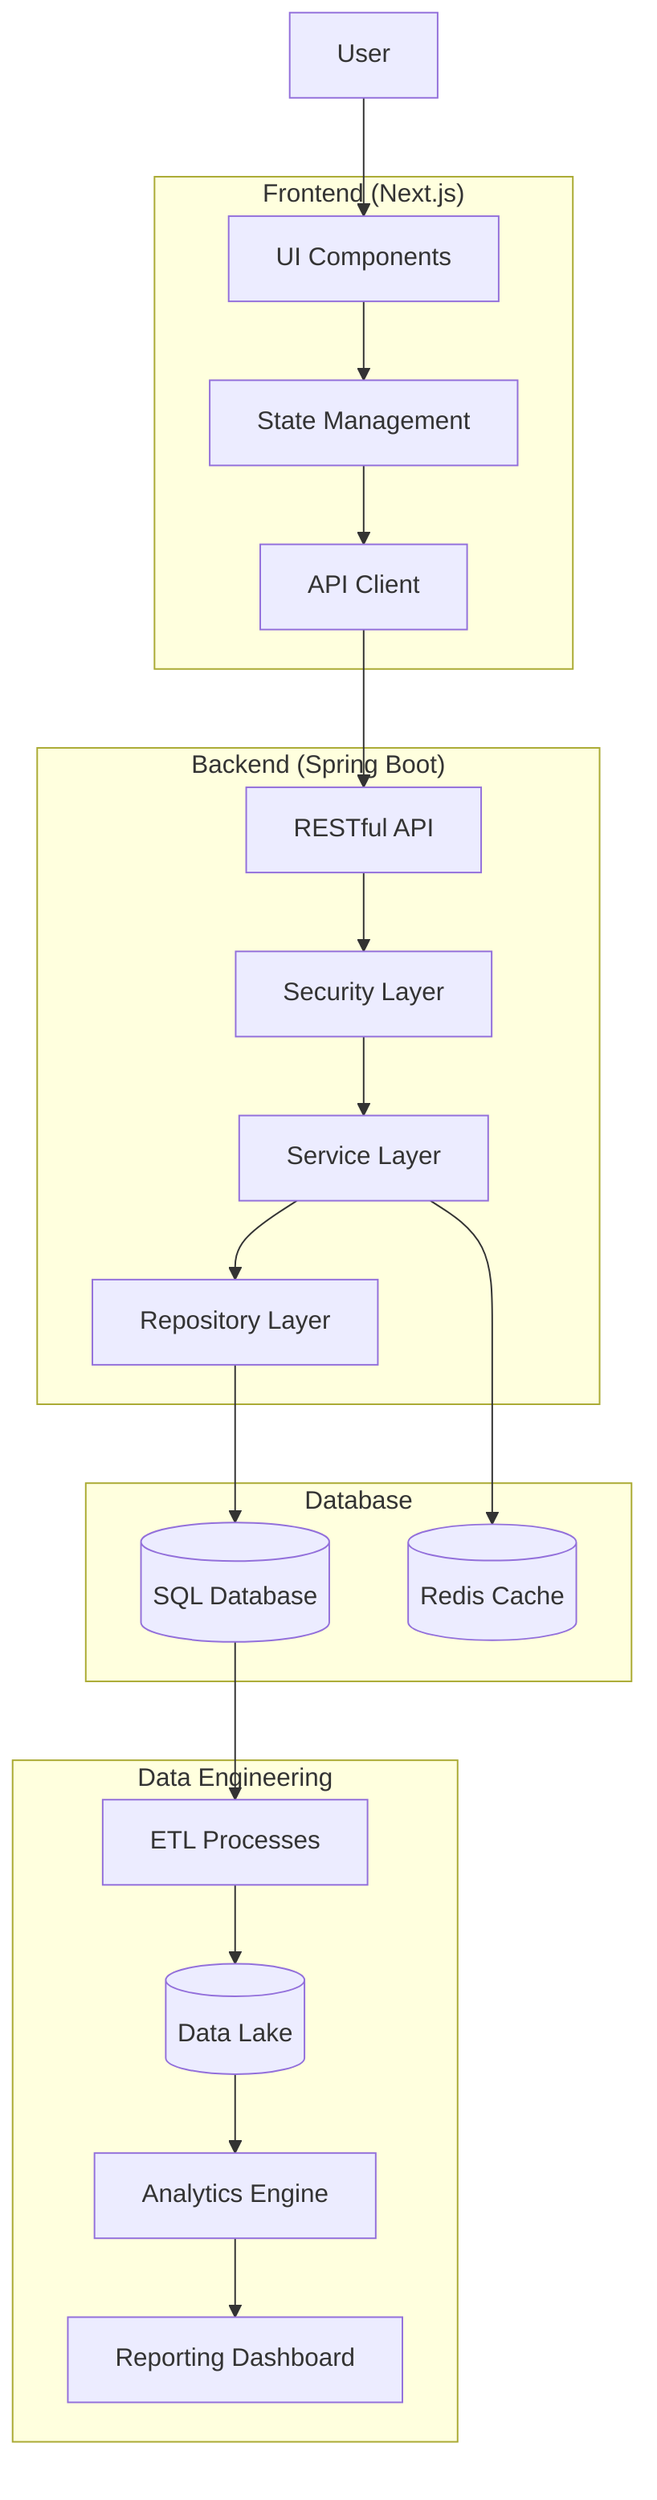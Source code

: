 flowchart TB
    User[User]

    subgraph "Frontend (Next.js)"
        UI[UI Components]
        State[State Management]
        API_Client[API Client]
    end

    subgraph "Backend (Spring Boot)"
        API[RESTful API]
        Service[Service Layer]
        Repository[Repository Layer]
        Security[Security Layer]
    end

    subgraph "Database"
        SQL[(SQL Database)]
        Redis[(Redis Cache)]
    end

    subgraph "Data Engineering"
        ETL[ETL Processes]
        Analytics[Analytics Engine]
        Reporting[Reporting Dashboard]
        DataLake[(Data Lake)]
    end

    User --> UI
    UI --> State
    State --> API_Client
    API_Client --> API
    API --> Security
    Security --> Service
    Service --> Repository
    Repository --> SQL
    Service --> Redis
    SQL --> ETL
    ETL --> DataLake
    DataLake --> Analytics
    Analytics --> Reporting